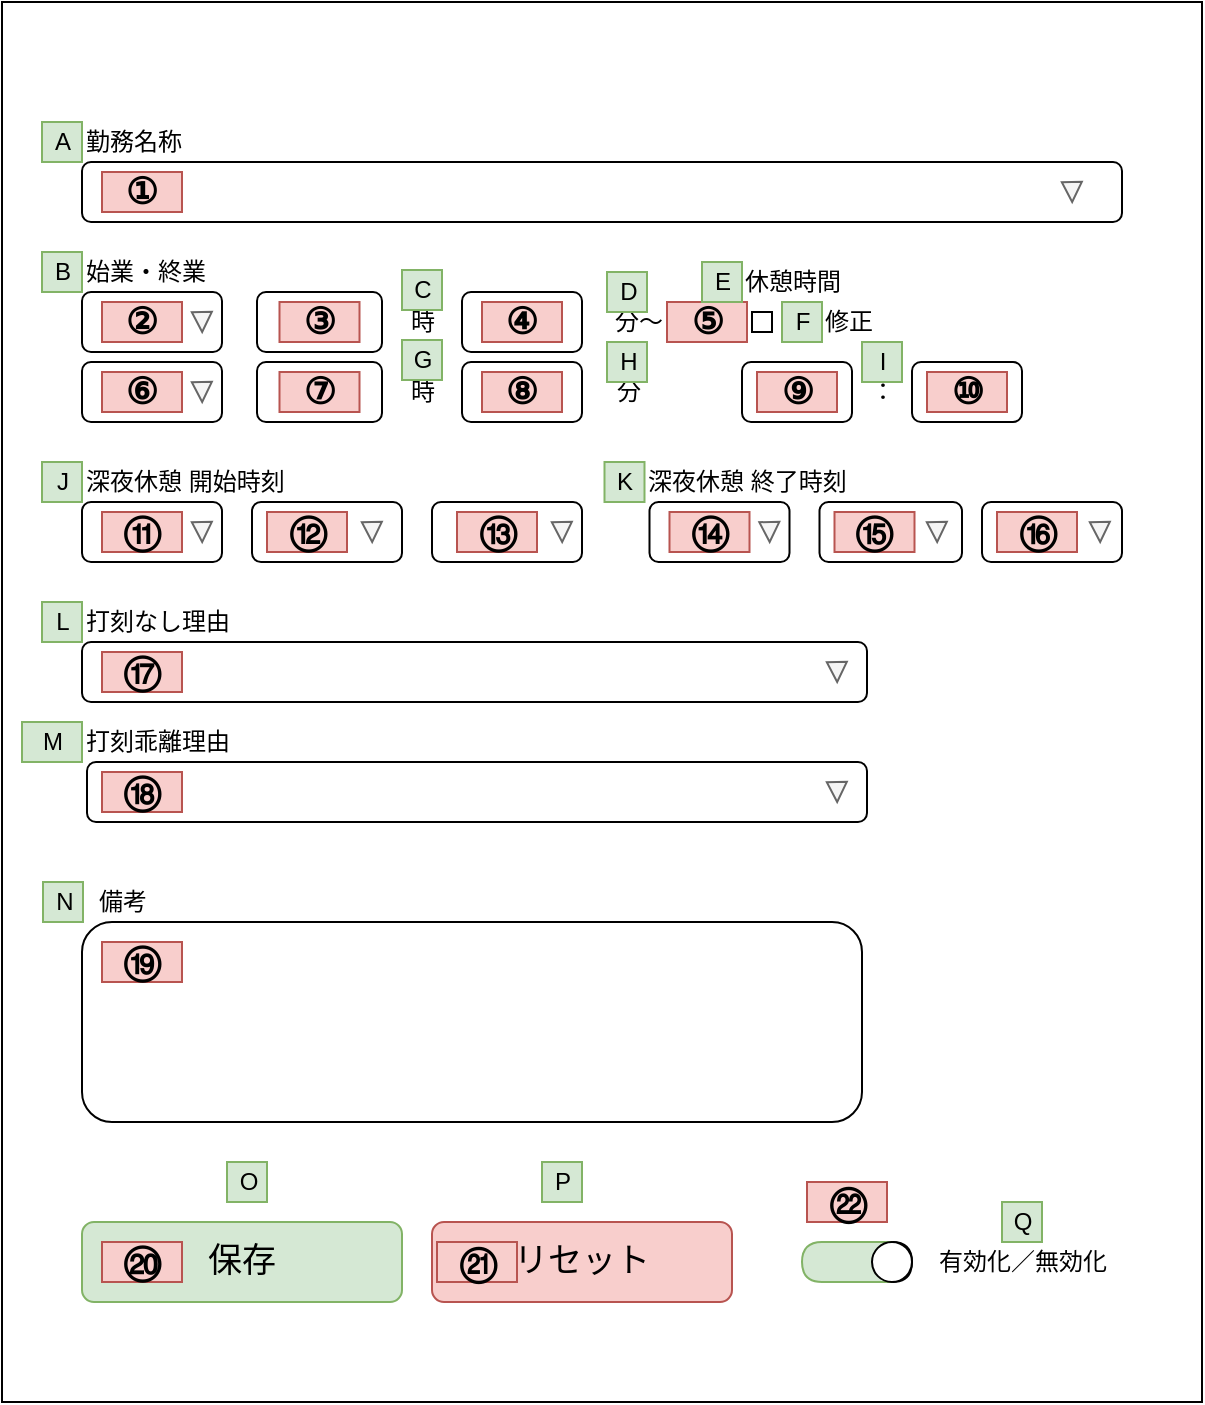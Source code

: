 <mxfile version="13.1.3">
    <diagram id="6hGFLwfOUW9BJ-s0fimq" name="Page-1">
        <mxGraphModel dx="983" dy="812" grid="1" gridSize="10" guides="1" tooltips="1" connect="1" arrows="1" fold="1" page="1" pageScale="1" pageWidth="600" pageHeight="700" math="0" shadow="0">
            <root>
                <mxCell id="0"/>
                <mxCell id="1" parent="0"/>
                <mxCell id="141" value="" style="rounded=0;whiteSpace=wrap;html=1;" parent="1" vertex="1">
                    <mxGeometry width="600" height="700" as="geometry"/>
                </mxCell>
                <mxCell id="5" value="勤務名称" style="text;html=1;strokeColor=none;fillColor=none;align=left;verticalAlign=middle;whiteSpace=wrap;rounded=0;" parent="1" vertex="1">
                    <mxGeometry x="40" y="60" width="120" height="20" as="geometry"/>
                </mxCell>
                <mxCell id="11" value="始業・終業" style="text;html=1;strokeColor=none;fillColor=none;align=left;verticalAlign=middle;whiteSpace=wrap;rounded=0;" parent="1" vertex="1">
                    <mxGeometry x="40" y="125" width="120" height="20" as="geometry"/>
                </mxCell>
                <mxCell id="13" value="" style="group" parent="1" vertex="1" connectable="0">
                    <mxGeometry x="40" y="80" width="520" height="30" as="geometry"/>
                </mxCell>
                <mxCell id="4" value="" style="rounded=1;whiteSpace=wrap;html=1;" parent="13" vertex="1">
                    <mxGeometry width="520" height="30" as="geometry"/>
                </mxCell>
                <mxCell id="142" value="①" style="text;html=1;strokeColor=#b85450;fillColor=#f8cecc;align=center;verticalAlign=middle;whiteSpace=wrap;rounded=0;fontSize=18;fontStyle=1" parent="13" vertex="1">
                    <mxGeometry x="10" y="5" width="40" height="20" as="geometry"/>
                </mxCell>
                <mxCell id="23" value="" style="group" parent="1" vertex="1" connectable="0">
                    <mxGeometry x="40" y="145" width="70" height="30" as="geometry"/>
                </mxCell>
                <mxCell id="14" value="" style="group" parent="23" vertex="1" connectable="0">
                    <mxGeometry width="70" height="30" as="geometry"/>
                </mxCell>
                <mxCell id="27" value="" style="group" parent="14" vertex="1" connectable="0">
                    <mxGeometry width="70" height="30" as="geometry"/>
                </mxCell>
                <mxCell id="15" value="" style="rounded=1;whiteSpace=wrap;html=1;" parent="27" vertex="1">
                    <mxGeometry width="70" height="30" as="geometry"/>
                </mxCell>
                <mxCell id="21" value="" style="triangle;whiteSpace=wrap;html=1;align=left;rotation=89;labelBackgroundColor=#2E1616;fillColor=#f5f5f5;strokeColor=#666666;fontColor=#333333;" parent="27" vertex="1">
                    <mxGeometry x="55" y="10" width="10" height="10" as="geometry"/>
                </mxCell>
                <mxCell id="155" value="②" style="text;html=1;strokeColor=#b85450;fillColor=#f8cecc;align=center;verticalAlign=middle;whiteSpace=wrap;rounded=0;fontSize=18;fontStyle=1" parent="27" vertex="1">
                    <mxGeometry x="10" y="5" width="40" height="20" as="geometry"/>
                </mxCell>
                <mxCell id="31" value="" style="rounded=1;whiteSpace=wrap;html=1;" parent="1" vertex="1">
                    <mxGeometry x="40" y="180" width="70" height="30" as="geometry"/>
                </mxCell>
                <mxCell id="32" value="" style="triangle;whiteSpace=wrap;html=1;align=left;rotation=89;labelBackgroundColor=#2E1616;fillColor=#f5f5f5;strokeColor=#666666;fontColor=#333333;" parent="1" vertex="1">
                    <mxGeometry x="95" y="190" width="10" height="10" as="geometry"/>
                </mxCell>
                <mxCell id="33" value="" style="rounded=1;whiteSpace=wrap;html=1;labelBackgroundColor=#2E1616;align=left;" parent="1" vertex="1">
                    <mxGeometry x="127.5" y="145" width="62.5" height="30" as="geometry"/>
                </mxCell>
                <mxCell id="38" value="" style="rounded=1;whiteSpace=wrap;html=1;labelBackgroundColor=#2E1616;align=left;" parent="1" vertex="1">
                    <mxGeometry x="127.5" y="180" width="62.5" height="30" as="geometry"/>
                </mxCell>
                <mxCell id="41" value="時" style="text;html=1;align=center;verticalAlign=middle;resizable=0;points=[];autosize=1;" parent="1" vertex="1">
                    <mxGeometry x="195" y="150" width="30" height="20" as="geometry"/>
                </mxCell>
                <mxCell id="42" value="分～" style="text;html=1;align=center;verticalAlign=middle;resizable=0;points=[];autosize=1;" parent="1" vertex="1">
                    <mxGeometry x="297.5" y="150" width="40" height="20" as="geometry"/>
                </mxCell>
                <mxCell id="43" value="時" style="text;html=1;align=center;verticalAlign=middle;resizable=0;points=[];autosize=1;" parent="1" vertex="1">
                    <mxGeometry x="195" y="185" width="30" height="20" as="geometry"/>
                </mxCell>
                <mxCell id="44" value="" style="rounded=1;whiteSpace=wrap;html=1;labelBackgroundColor=#2E1616;align=left;" parent="1" vertex="1">
                    <mxGeometry x="230" y="145" width="60" height="30" as="geometry"/>
                </mxCell>
                <mxCell id="45" value="" style="rounded=1;whiteSpace=wrap;html=1;labelBackgroundColor=#2E1616;align=left;" parent="1" vertex="1">
                    <mxGeometry x="230" y="180" width="60" height="30" as="geometry"/>
                </mxCell>
                <mxCell id="46" value="分" style="text;html=1;align=center;verticalAlign=middle;resizable=0;points=[];autosize=1;" parent="1" vertex="1">
                    <mxGeometry x="297.5" y="185" width="30" height="20" as="geometry"/>
                </mxCell>
                <mxCell id="57" value="" style="rounded=1;whiteSpace=wrap;html=1;labelBackgroundColor=#2E1616;align=left;" parent="1" vertex="1">
                    <mxGeometry x="370" y="180" width="55" height="30" as="geometry"/>
                </mxCell>
                <mxCell id="58" value="：" style="text;html=1;align=center;verticalAlign=middle;resizable=0;points=[];autosize=1;" parent="1" vertex="1">
                    <mxGeometry x="425" y="185" width="30" height="20" as="geometry"/>
                </mxCell>
                <mxCell id="59" value="" style="rounded=1;whiteSpace=wrap;html=1;labelBackgroundColor=#2E1616;align=left;" parent="1" vertex="1">
                    <mxGeometry x="455" y="180" width="55" height="30" as="geometry"/>
                </mxCell>
                <mxCell id="64" value="深夜休憩 開始時刻" style="text;html=1;align=left;verticalAlign=middle;resizable=0;points=[];autosize=1;" parent="1" vertex="1">
                    <mxGeometry x="40" y="230" width="110" height="20" as="geometry"/>
                </mxCell>
                <mxCell id="65" value="" style="group" parent="1" vertex="1" connectable="0">
                    <mxGeometry x="40" y="250" width="70" height="30" as="geometry"/>
                </mxCell>
                <mxCell id="66" value="" style="group" parent="65" vertex="1" connectable="0">
                    <mxGeometry width="70" height="30" as="geometry"/>
                </mxCell>
                <mxCell id="67" value="" style="group" parent="66" vertex="1" connectable="0">
                    <mxGeometry width="70" height="30" as="geometry"/>
                </mxCell>
                <mxCell id="68" value="" style="rounded=1;whiteSpace=wrap;html=1;" parent="67" vertex="1">
                    <mxGeometry width="70" height="30" as="geometry"/>
                </mxCell>
                <mxCell id="69" value="" style="triangle;whiteSpace=wrap;html=1;align=left;rotation=89;labelBackgroundColor=#2E1616;fillColor=#f5f5f5;strokeColor=#666666;fontColor=#333333;" parent="67" vertex="1">
                    <mxGeometry x="55" y="10" width="10" height="10" as="geometry"/>
                </mxCell>
                <mxCell id="163" value="⑪" style="text;html=1;strokeColor=#b85450;fillColor=#f8cecc;align=center;verticalAlign=middle;whiteSpace=wrap;rounded=0;fontSize=18;fontStyle=1" parent="67" vertex="1">
                    <mxGeometry x="10" y="5" width="40" height="20" as="geometry"/>
                </mxCell>
                <mxCell id="72" value="" style="rounded=1;whiteSpace=wrap;html=1;labelBackgroundColor=#2E1616;align=left;" parent="1" vertex="1">
                    <mxGeometry x="125" y="250" width="75" height="30" as="geometry"/>
                </mxCell>
                <mxCell id="74" value="" style="rounded=1;whiteSpace=wrap;html=1;labelBackgroundColor=#2E1616;align=left;" parent="1" vertex="1">
                    <mxGeometry x="215" y="250" width="75" height="30" as="geometry"/>
                </mxCell>
                <mxCell id="76" value="" style="group" parent="1" vertex="1" connectable="0">
                    <mxGeometry x="323.75" y="250" width="70" height="30" as="geometry"/>
                </mxCell>
                <mxCell id="77" value="" style="group" parent="76" vertex="1" connectable="0">
                    <mxGeometry width="70" height="30" as="geometry"/>
                </mxCell>
                <mxCell id="78" value="" style="group" parent="77" vertex="1" connectable="0">
                    <mxGeometry width="70" height="30" as="geometry"/>
                </mxCell>
                <mxCell id="79" value="" style="rounded=1;whiteSpace=wrap;html=1;" parent="78" vertex="1">
                    <mxGeometry width="70" height="30" as="geometry"/>
                </mxCell>
                <mxCell id="80" value="" style="triangle;whiteSpace=wrap;html=1;align=left;rotation=89;labelBackgroundColor=#2E1616;fillColor=#f5f5f5;strokeColor=#666666;fontColor=#333333;" parent="78" vertex="1">
                    <mxGeometry x="55" y="10" width="10" height="10" as="geometry"/>
                </mxCell>
                <mxCell id="165" value="⑭" style="text;html=1;strokeColor=#b85450;fillColor=#f8cecc;align=center;verticalAlign=middle;whiteSpace=wrap;rounded=0;fontSize=18;fontStyle=1" parent="78" vertex="1">
                    <mxGeometry x="10" y="5" width="40" height="20" as="geometry"/>
                </mxCell>
                <mxCell id="81" value="" style="rounded=1;whiteSpace=wrap;html=1;labelBackgroundColor=#2E1616;align=left;" parent="1" vertex="1">
                    <mxGeometry x="408.75" y="250" width="71.25" height="30" as="geometry"/>
                </mxCell>
                <mxCell id="83" value="" style="rounded=1;whiteSpace=wrap;html=1;labelBackgroundColor=#2E1616;align=left;" parent="1" vertex="1">
                    <mxGeometry x="490" y="250" width="70" height="30" as="geometry"/>
                </mxCell>
                <mxCell id="87" value="" style="group" parent="1" vertex="1" connectable="0">
                    <mxGeometry x="40" y="320" width="392.5" height="30" as="geometry"/>
                </mxCell>
                <mxCell id="88" value="" style="rounded=1;whiteSpace=wrap;html=1;" parent="87" vertex="1">
                    <mxGeometry width="392.5" height="30" as="geometry"/>
                </mxCell>
                <mxCell id="166" value="⑰" style="text;html=1;strokeColor=#b85450;fillColor=#f8cecc;align=center;verticalAlign=middle;whiteSpace=wrap;rounded=0;fontSize=18;fontStyle=1" parent="87" vertex="1">
                    <mxGeometry x="10" y="5" width="40" height="20" as="geometry"/>
                </mxCell>
                <mxCell id="93" value="深夜休憩 終了時刻" style="text;html=1;align=left;verticalAlign=middle;resizable=0;points=[];autosize=1;" parent="1" vertex="1">
                    <mxGeometry x="321.25" y="230" width="110" height="20" as="geometry"/>
                </mxCell>
                <mxCell id="97" value="打刻なし理由" style="text;html=1;align=left;verticalAlign=middle;resizable=0;points=[];autosize=1;" parent="1" vertex="1">
                    <mxGeometry x="40" y="300" width="90" height="20" as="geometry"/>
                </mxCell>
                <mxCell id="99" value="打刻乖離理由" style="text;html=1;align=left;verticalAlign=middle;resizable=0;points=[];autosize=1;" parent="1" vertex="1">
                    <mxGeometry x="40" y="360" width="90" height="20" as="geometry"/>
                </mxCell>
                <mxCell id="101" value="" style="group" parent="1" vertex="1" connectable="0">
                    <mxGeometry x="42.5" y="380" width="390" height="30" as="geometry"/>
                </mxCell>
                <mxCell id="102" value="" style="rounded=1;whiteSpace=wrap;html=1;" parent="101" vertex="1">
                    <mxGeometry width="390" height="30" as="geometry"/>
                </mxCell>
                <mxCell id="118" value="" style="triangle;whiteSpace=wrap;html=1;align=left;rotation=89;labelBackgroundColor=#2E1616;fillColor=#f5f5f5;strokeColor=#666666;fontColor=#333333;" parent="101" vertex="1">
                    <mxGeometry x="370" y="10" width="10" height="10" as="geometry"/>
                </mxCell>
                <mxCell id="169" value="⑱" style="text;html=1;strokeColor=#b85450;fillColor=#f8cecc;align=center;verticalAlign=middle;whiteSpace=wrap;rounded=0;fontSize=18;fontStyle=1" parent="101" vertex="1">
                    <mxGeometry x="7.5" y="5" width="40" height="20" as="geometry"/>
                </mxCell>
                <mxCell id="107" value="保存" style="rounded=1;whiteSpace=wrap;html=1;labelBackgroundColor=none;fontSize=17;align=center;fillColor=#d5e8d4;strokeColor=#82b366;" parent="1" vertex="1">
                    <mxGeometry x="40" y="610" width="160" height="40" as="geometry"/>
                </mxCell>
                <mxCell id="109" value="リセット" style="rounded=1;whiteSpace=wrap;html=1;labelBackgroundColor=none;fontSize=17;align=center;fillColor=#f8cecc;strokeColor=#b85450;" parent="1" vertex="1">
                    <mxGeometry x="215" y="610" width="150" height="40" as="geometry"/>
                </mxCell>
                <mxCell id="111" value="" style="rounded=0;whiteSpace=wrap;html=1;imageHeight=26;" parent="1" vertex="1">
                    <mxGeometry x="375" y="155" width="10" height="10" as="geometry"/>
                </mxCell>
                <mxCell id="112" value="修正" style="text;html=1;align=center;verticalAlign=middle;resizable=0;points=[];autosize=1;" parent="1" vertex="1">
                    <mxGeometry x="402.5" y="150" width="40" height="20" as="geometry"/>
                </mxCell>
                <mxCell id="89" value="" style="triangle;whiteSpace=wrap;html=1;align=left;rotation=89;labelBackgroundColor=#2E1616;fillColor=#f5f5f5;strokeColor=#666666;fontColor=#333333;" parent="1" vertex="1">
                    <mxGeometry x="412.5" y="330" width="10" height="10" as="geometry"/>
                </mxCell>
                <mxCell id="7" value="" style="triangle;whiteSpace=wrap;html=1;align=left;rotation=89;labelBackgroundColor=#2E1616;fillColor=#f5f5f5;strokeColor=#666666;fontColor=#333333;" parent="1" vertex="1">
                    <mxGeometry x="530" y="90" width="10" height="10" as="geometry"/>
                </mxCell>
                <mxCell id="126" value="休憩時間" style="text;html=1;align=center;verticalAlign=middle;resizable=0;points=[];autosize=1;" parent="1" vertex="1">
                    <mxGeometry x="365" y="130" width="60" height="20" as="geometry"/>
                </mxCell>
                <mxCell id="129" value="備考" style="text;html=1;align=center;verticalAlign=middle;resizable=0;points=[];autosize=1;" parent="1" vertex="1">
                    <mxGeometry x="40" y="440" width="40" height="20" as="geometry"/>
                </mxCell>
                <mxCell id="130" value="" style="group" parent="1" vertex="1" connectable="0">
                    <mxGeometry x="40" y="460" width="390" height="100" as="geometry"/>
                </mxCell>
                <mxCell id="131" value="" style="rounded=1;whiteSpace=wrap;html=1;" parent="130" vertex="1">
                    <mxGeometry width="390" height="100" as="geometry"/>
                </mxCell>
                <mxCell id="170" value="⑲" style="text;html=1;strokeColor=#b85450;fillColor=#f8cecc;align=center;verticalAlign=middle;whiteSpace=wrap;rounded=0;fontSize=18;fontStyle=1" parent="130" vertex="1">
                    <mxGeometry x="10" y="10" width="40" height="20" as="geometry"/>
                </mxCell>
                <mxCell id="134" value="" style="shape=delay;whiteSpace=wrap;html=1;" parent="1" vertex="1">
                    <mxGeometry x="420" y="620" width="35" height="20" as="geometry"/>
                </mxCell>
                <mxCell id="135" value="" style="shape=delay;whiteSpace=wrap;html=1;rotation=-180;fillColor=#d5e8d4;strokeColor=#82b366;" parent="1" vertex="1">
                    <mxGeometry x="400" y="620" width="45" height="20" as="geometry"/>
                </mxCell>
                <mxCell id="136" value="" style="ellipse;whiteSpace=wrap;html=1;aspect=fixed;" parent="1" vertex="1">
                    <mxGeometry x="435" y="620" width="20" height="20" as="geometry"/>
                </mxCell>
                <mxCell id="140" value="有効化／無効化" style="text;html=1;align=center;verticalAlign=middle;resizable=0;points=[];autosize=1;" parent="1" vertex="1">
                    <mxGeometry x="460" y="620" width="100" height="20" as="geometry"/>
                </mxCell>
                <mxCell id="153" value="④" style="text;html=1;strokeColor=#b85450;fillColor=#f8cecc;align=center;verticalAlign=middle;whiteSpace=wrap;rounded=0;fontSize=18;fontStyle=1" parent="1" vertex="1">
                    <mxGeometry x="240" y="150" width="40" height="20" as="geometry"/>
                </mxCell>
                <mxCell id="154" value="③" style="text;html=1;strokeColor=#b85450;fillColor=#f8cecc;align=center;verticalAlign=middle;whiteSpace=wrap;rounded=0;fontSize=18;fontStyle=1" parent="1" vertex="1">
                    <mxGeometry x="138.75" y="150" width="40" height="20" as="geometry"/>
                </mxCell>
                <mxCell id="156" value="⑤" style="text;html=1;strokeColor=#b85450;fillColor=#f8cecc;align=center;verticalAlign=middle;whiteSpace=wrap;rounded=0;fontSize=18;fontStyle=1" parent="1" vertex="1">
                    <mxGeometry x="332.5" y="150" width="40" height="20" as="geometry"/>
                </mxCell>
                <mxCell id="157" value="⑥" style="text;html=1;strokeColor=#b85450;fillColor=#f8cecc;align=center;verticalAlign=middle;whiteSpace=wrap;rounded=0;fontSize=18;fontStyle=1" parent="1" vertex="1">
                    <mxGeometry x="50" y="185" width="40" height="20" as="geometry"/>
                </mxCell>
                <mxCell id="158" value="⑦" style="text;html=1;strokeColor=#b85450;fillColor=#f8cecc;align=center;verticalAlign=middle;whiteSpace=wrap;rounded=0;fontSize=18;fontStyle=1" parent="1" vertex="1">
                    <mxGeometry x="138.75" y="185" width="40" height="20" as="geometry"/>
                </mxCell>
                <mxCell id="159" value="⑨" style="text;html=1;strokeColor=#b85450;fillColor=#f8cecc;align=center;verticalAlign=middle;whiteSpace=wrap;rounded=0;fontSize=18;fontStyle=1" parent="1" vertex="1">
                    <mxGeometry x="377.5" y="185" width="40" height="20" as="geometry"/>
                </mxCell>
                <mxCell id="160" value="⑧" style="text;html=1;strokeColor=#b85450;fillColor=#f8cecc;align=center;verticalAlign=middle;whiteSpace=wrap;rounded=0;fontSize=18;fontStyle=1" parent="1" vertex="1">
                    <mxGeometry x="240" y="185" width="40" height="20" as="geometry"/>
                </mxCell>
                <mxCell id="161" value="⑩" style="text;html=1;strokeColor=#b85450;fillColor=#f8cecc;align=center;verticalAlign=middle;whiteSpace=wrap;rounded=0;fontSize=18;fontStyle=1" parent="1" vertex="1">
                    <mxGeometry x="462.5" y="185" width="40" height="20" as="geometry"/>
                </mxCell>
                <mxCell id="162" value="⑫" style="text;html=1;strokeColor=#b85450;fillColor=#f8cecc;align=center;verticalAlign=middle;whiteSpace=wrap;rounded=0;fontSize=18;fontStyle=1" parent="1" vertex="1">
                    <mxGeometry x="132.5" y="255" width="40" height="20" as="geometry"/>
                </mxCell>
                <mxCell id="164" value="⑬" style="text;html=1;strokeColor=#b85450;fillColor=#f8cecc;align=center;verticalAlign=middle;whiteSpace=wrap;rounded=0;fontSize=18;fontStyle=1" parent="1" vertex="1">
                    <mxGeometry x="227.5" y="255" width="40" height="20" as="geometry"/>
                </mxCell>
                <mxCell id="167" value="⑮" style="text;html=1;strokeColor=#b85450;fillColor=#f8cecc;align=center;verticalAlign=middle;whiteSpace=wrap;rounded=0;fontSize=18;fontStyle=1" parent="1" vertex="1">
                    <mxGeometry x="416.25" y="255" width="40" height="20" as="geometry"/>
                </mxCell>
                <mxCell id="168" value="⑯" style="text;html=1;strokeColor=#b85450;fillColor=#f8cecc;align=center;verticalAlign=middle;whiteSpace=wrap;rounded=0;fontSize=18;fontStyle=1" parent="1" vertex="1">
                    <mxGeometry x="497.5" y="255" width="40" height="20" as="geometry"/>
                </mxCell>
                <mxCell id="171" value="⑳" style="text;html=1;strokeColor=#b85450;fillColor=#f8cecc;align=center;verticalAlign=middle;whiteSpace=wrap;rounded=0;fontSize=18;fontStyle=1" parent="1" vertex="1">
                    <mxGeometry x="50" y="620" width="40" height="20" as="geometry"/>
                </mxCell>
                <mxCell id="172" value="㉒" style="text;html=1;strokeColor=#b85450;fillColor=#f8cecc;align=center;verticalAlign=middle;whiteSpace=wrap;rounded=0;fontSize=18;fontStyle=1" parent="1" vertex="1">
                    <mxGeometry x="402.5" y="590" width="40" height="20" as="geometry"/>
                </mxCell>
                <mxCell id="173" value="㉑" style="text;html=1;strokeColor=#b85450;fillColor=#f8cecc;align=center;verticalAlign=middle;whiteSpace=wrap;rounded=0;fontSize=18;fontStyle=1" parent="1" vertex="1">
                    <mxGeometry x="217.5" y="620" width="40" height="20" as="geometry"/>
                </mxCell>
                <mxCell id="174" value="A" style="text;html=1;align=center;verticalAlign=middle;resizable=0;points=[];autosize=1;fillColor=#d5e8d4;strokeColor=#82b366;" parent="1" vertex="1">
                    <mxGeometry x="20" y="60" width="20" height="20" as="geometry"/>
                </mxCell>
                <mxCell id="175" value="B" style="text;html=1;align=center;verticalAlign=middle;resizable=0;points=[];autosize=1;fillColor=#d5e8d4;strokeColor=#82b366;" parent="1" vertex="1">
                    <mxGeometry x="20" y="125" width="20" height="20" as="geometry"/>
                </mxCell>
                <mxCell id="176" value="C" style="text;html=1;align=center;verticalAlign=middle;resizable=0;points=[];autosize=1;fillColor=#d5e8d4;strokeColor=#82b366;" parent="1" vertex="1">
                    <mxGeometry x="200" y="134" width="20" height="20" as="geometry"/>
                </mxCell>
                <mxCell id="177" value="G" style="text;html=1;align=center;verticalAlign=middle;resizable=0;points=[];autosize=1;fillColor=#d5e8d4;strokeColor=#82b366;" parent="1" vertex="1">
                    <mxGeometry x="200" y="169" width="20" height="20" as="geometry"/>
                </mxCell>
                <mxCell id="178" value="D" style="text;html=1;align=center;verticalAlign=middle;resizable=0;points=[];autosize=1;fillColor=#d5e8d4;strokeColor=#82b366;" parent="1" vertex="1">
                    <mxGeometry x="302.5" y="135" width="20" height="20" as="geometry"/>
                </mxCell>
                <mxCell id="179" value="H" style="text;html=1;align=center;verticalAlign=middle;resizable=0;points=[];autosize=1;fillColor=#d5e8d4;strokeColor=#82b366;" parent="1" vertex="1">
                    <mxGeometry x="302.5" y="170" width="20" height="20" as="geometry"/>
                </mxCell>
                <mxCell id="180" value="E" style="text;html=1;align=center;verticalAlign=middle;resizable=0;points=[];autosize=1;fillColor=#d5e8d4;strokeColor=#82b366;" parent="1" vertex="1">
                    <mxGeometry x="350" y="130" width="20" height="20" as="geometry"/>
                </mxCell>
                <mxCell id="183" value="F" style="text;html=1;align=center;verticalAlign=middle;resizable=0;points=[];autosize=1;fillColor=#d5e8d4;strokeColor=#82b366;" parent="1" vertex="1">
                    <mxGeometry x="390" y="150" width="20" height="20" as="geometry"/>
                </mxCell>
                <mxCell id="185" value="I" style="text;html=1;align=center;verticalAlign=middle;resizable=0;points=[];autosize=1;fillColor=#d5e8d4;strokeColor=#82b366;" parent="1" vertex="1">
                    <mxGeometry x="430" y="170" width="20" height="20" as="geometry"/>
                </mxCell>
                <mxCell id="186" value="J" style="text;html=1;align=center;verticalAlign=middle;resizable=0;points=[];autosize=1;fillColor=#d5e8d4;strokeColor=#82b366;" parent="1" vertex="1">
                    <mxGeometry x="20" y="230" width="20" height="20" as="geometry"/>
                </mxCell>
                <mxCell id="187" value="K" style="text;html=1;align=center;verticalAlign=middle;resizable=0;points=[];autosize=1;fillColor=#d5e8d4;strokeColor=#82b366;" parent="1" vertex="1">
                    <mxGeometry x="301.25" y="230" width="20" height="20" as="geometry"/>
                </mxCell>
                <mxCell id="188" value="L" style="text;html=1;align=center;verticalAlign=middle;resizable=0;points=[];autosize=1;fillColor=#d5e8d4;strokeColor=#82b366;" parent="1" vertex="1">
                    <mxGeometry x="20" y="300" width="20" height="20" as="geometry"/>
                </mxCell>
                <mxCell id="189" value="M" style="text;html=1;align=center;verticalAlign=middle;resizable=0;points=[];autosize=1;fillColor=#d5e8d4;strokeColor=#82b366;" parent="1" vertex="1">
                    <mxGeometry x="10" y="360" width="30" height="20" as="geometry"/>
                </mxCell>
                <mxCell id="190" value="N" style="text;html=1;align=center;verticalAlign=middle;resizable=0;points=[];autosize=1;fillColor=#d5e8d4;strokeColor=#82b366;" parent="1" vertex="1">
                    <mxGeometry x="20.5" y="440" width="20" height="20" as="geometry"/>
                </mxCell>
                <mxCell id="191" value="Q" style="text;html=1;align=center;verticalAlign=middle;resizable=0;points=[];autosize=1;fillColor=#d5e8d4;strokeColor=#82b366;" parent="1" vertex="1">
                    <mxGeometry x="500" y="600" width="20" height="20" as="geometry"/>
                </mxCell>
                <mxCell id="192" value="O" style="text;html=1;align=center;verticalAlign=middle;resizable=0;points=[];autosize=1;fillColor=#d5e8d4;strokeColor=#82b366;" parent="1" vertex="1">
                    <mxGeometry x="112.5" y="580" width="20" height="20" as="geometry"/>
                </mxCell>
                <mxCell id="195" value="P" style="text;html=1;align=center;verticalAlign=middle;resizable=0;points=[];autosize=1;fillColor=#d5e8d4;strokeColor=#82b366;" parent="1" vertex="1">
                    <mxGeometry x="270" y="580" width="20" height="20" as="geometry"/>
                </mxCell>
                <mxCell id="196" value="" style="triangle;whiteSpace=wrap;html=1;align=left;rotation=89;labelBackgroundColor=#2E1616;fillColor=#f5f5f5;strokeColor=#666666;fontColor=#333333;" vertex="1" parent="1">
                    <mxGeometry x="180" y="260" width="10" height="10" as="geometry"/>
                </mxCell>
                <mxCell id="198" value="" style="triangle;whiteSpace=wrap;html=1;align=left;rotation=89;labelBackgroundColor=#2E1616;fillColor=#f5f5f5;strokeColor=#666666;fontColor=#333333;" vertex="1" parent="1">
                    <mxGeometry x="275" y="260" width="10" height="10" as="geometry"/>
                </mxCell>
                <mxCell id="199" value="" style="triangle;whiteSpace=wrap;html=1;align=left;rotation=89;labelBackgroundColor=#2E1616;fillColor=#f5f5f5;strokeColor=#666666;fontColor=#333333;" vertex="1" parent="1">
                    <mxGeometry x="462.5" y="260" width="10" height="10" as="geometry"/>
                </mxCell>
                <mxCell id="201" value="" style="triangle;whiteSpace=wrap;html=1;align=left;rotation=89;labelBackgroundColor=#2E1616;fillColor=#f5f5f5;strokeColor=#666666;fontColor=#333333;" vertex="1" parent="1">
                    <mxGeometry x="544" y="260" width="10" height="10" as="geometry"/>
                </mxCell>
            </root>
        </mxGraphModel>
    </diagram>
</mxfile>